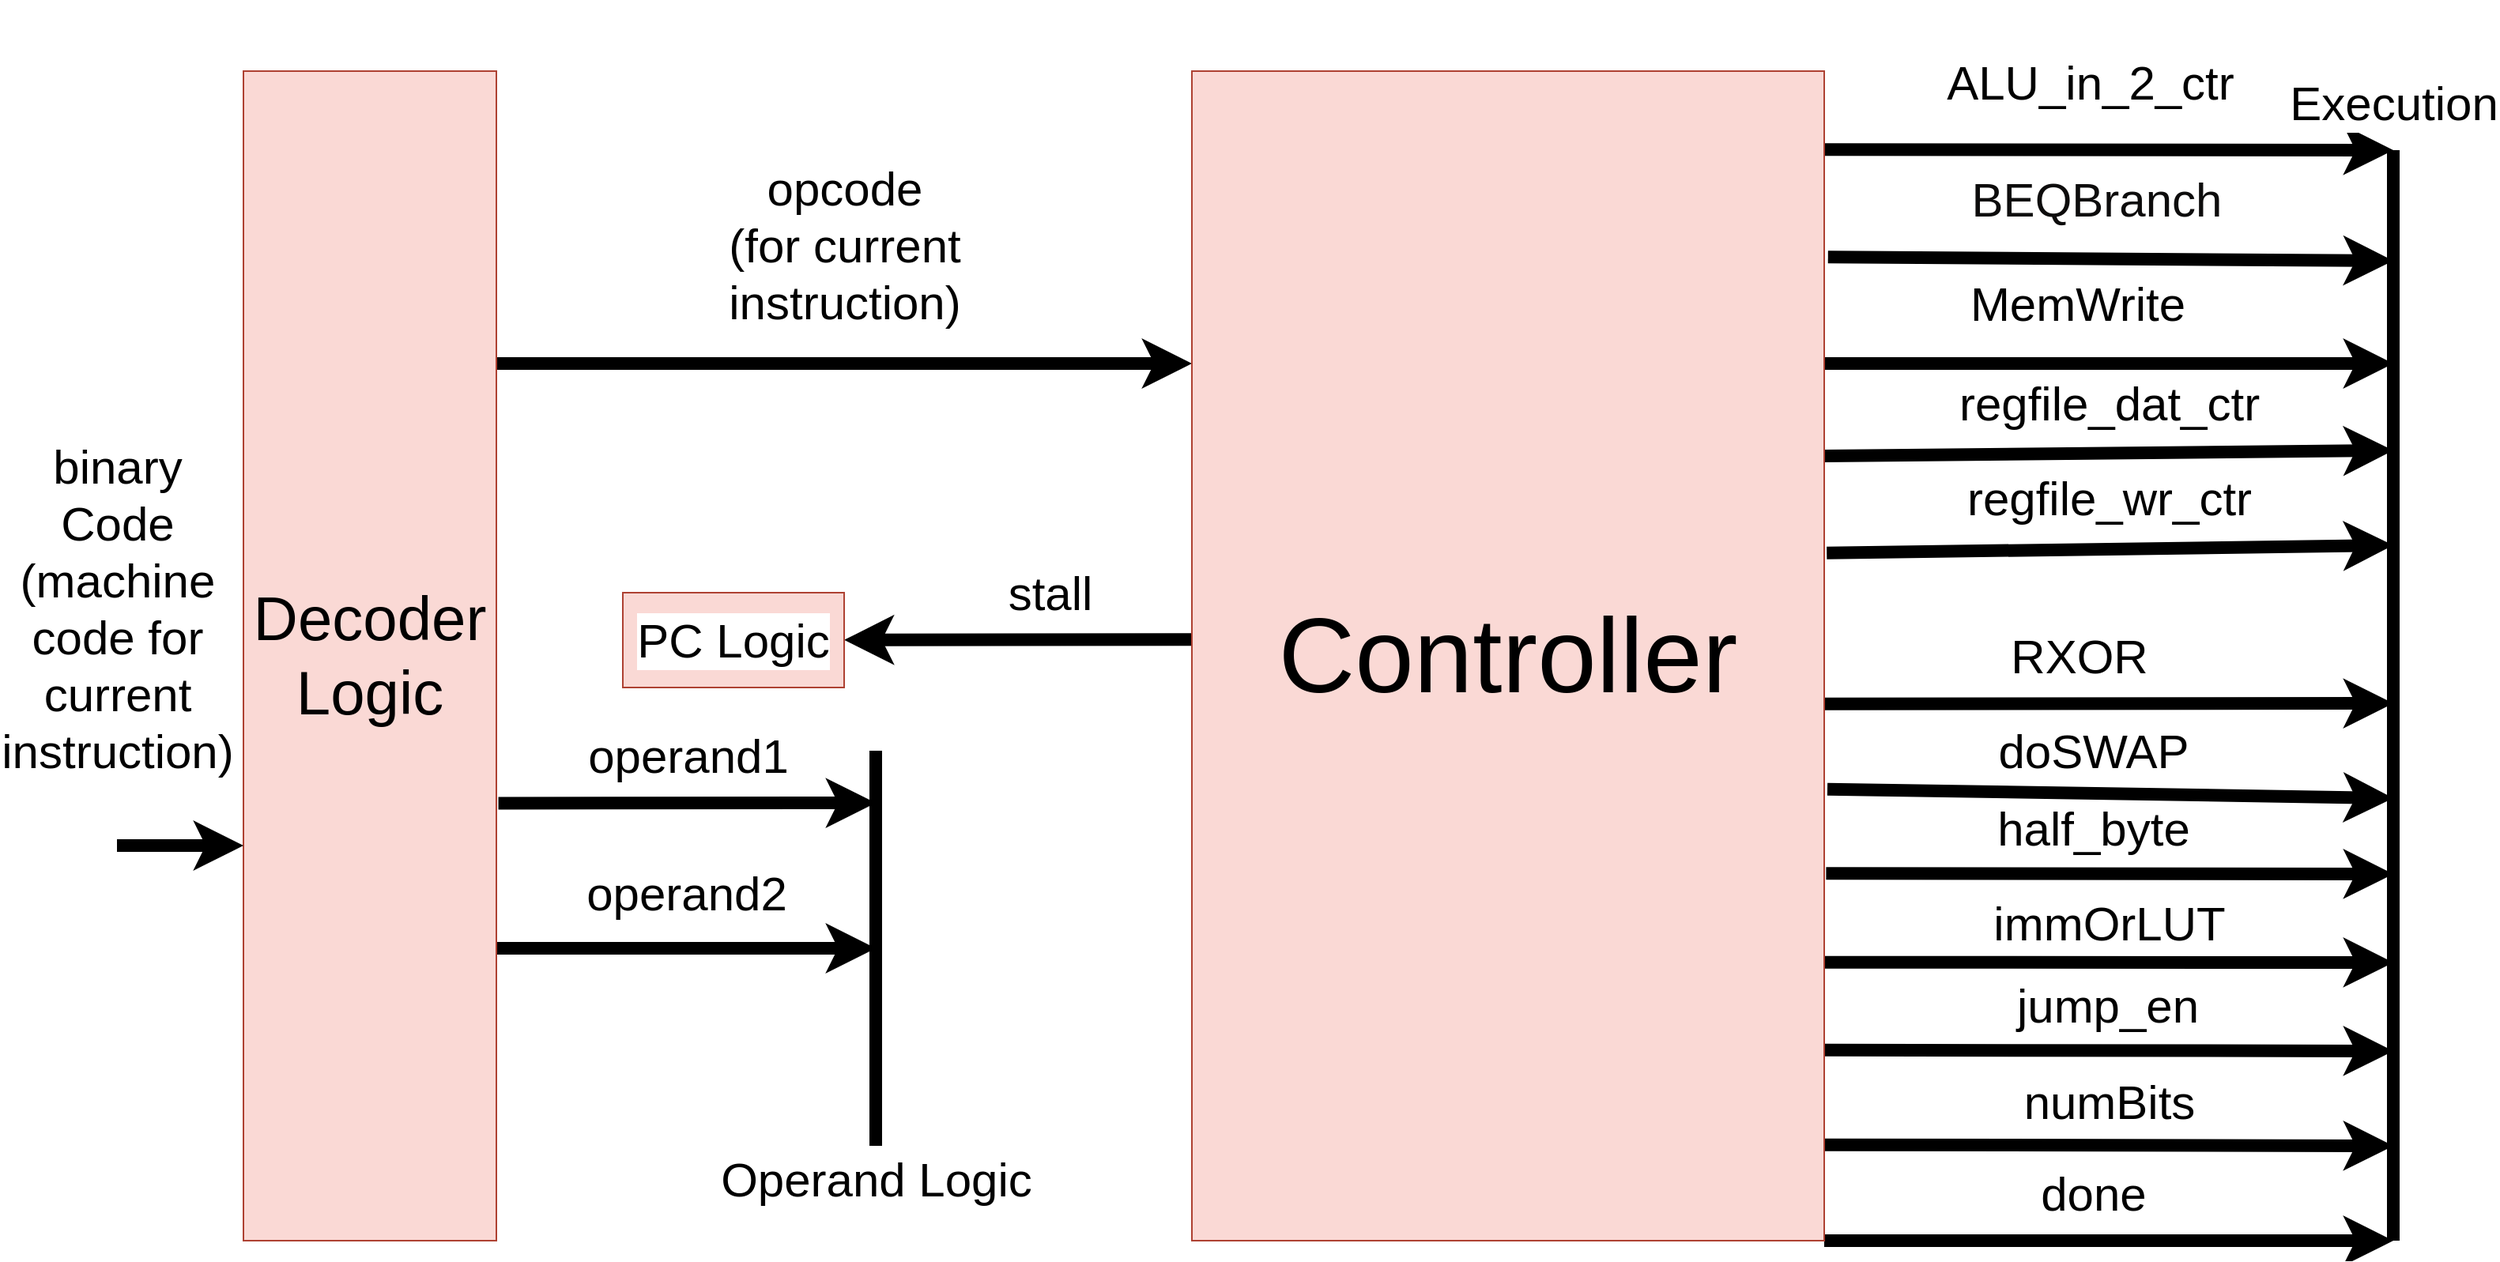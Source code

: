 <mxfile>
    <diagram id="098eHZF7Cydyx2ns6ltT" name="Page-1">
        <mxGraphModel dx="1937" dy="1620" grid="1" gridSize="10" guides="1" tooltips="1" connect="1" arrows="1" fold="1" page="1" pageScale="1" pageWidth="1600" pageHeight="900" background="#ffffff" math="0" shadow="0">
            <root>
                <mxCell id="0"/>
                <mxCell id="1" parent="0"/>
                <mxCell id="4" value="operand1" style="edgeStyle=none;html=1;labelBackgroundColor=none;strokeColor=#000000;strokeWidth=8;fontSize=30;fontColor=#000000;exitX=1.008;exitY=0.626;exitDx=0;exitDy=0;exitPerimeter=0;" edge="1" parent="1" source="2">
                    <mxGeometry y="30" relative="1" as="geometry">
                        <mxPoint x="560" y="543" as="targetPoint"/>
                        <mxPoint as="offset"/>
                    </mxGeometry>
                </mxCell>
                <mxCell id="5" value="operand2" style="edgeStyle=none;html=1;exitX=1;exitY=0.75;exitDx=0;exitDy=0;labelBackgroundColor=none;strokeColor=#000000;strokeWidth=8;fontSize=30;fontColor=#000000;" edge="1" parent="1" source="2">
                    <mxGeometry x="0.001" y="35" relative="1" as="geometry">
                        <mxPoint x="560" y="635" as="targetPoint"/>
                        <mxPoint as="offset"/>
                    </mxGeometry>
                </mxCell>
                <mxCell id="10" value="opcode&lt;br&gt;(for current&lt;br&gt;instruction)" style="edgeStyle=none;html=1;exitX=1;exitY=0.25;exitDx=0;exitDy=0;entryX=0;entryY=0.25;entryDx=0;entryDy=0;labelBackgroundColor=none;strokeColor=#000000;strokeWidth=8;fontSize=30;fontColor=#000000;" edge="1" parent="1" source="2" target="9">
                    <mxGeometry y="75" relative="1" as="geometry">
                        <mxPoint as="offset"/>
                    </mxGeometry>
                </mxCell>
                <mxCell id="2" value="&lt;font color=&quot;#000000&quot; style=&quot;font-size: 39px;&quot;&gt;Decoder&lt;br&gt;Logic&lt;br&gt;&lt;/font&gt;" style="whiteSpace=wrap;html=1;fillColor=#fad9d5;strokeColor=#ae4132;" vertex="1" parent="1">
                    <mxGeometry x="160" y="80" width="160" height="740" as="geometry"/>
                </mxCell>
                <mxCell id="3" value="&lt;font style=&quot;font-size: 30px;&quot; color=&quot;#000000&quot;&gt;&lt;span style=&quot;background-color: rgb(255, 255, 255);&quot;&gt;binary&lt;br&gt;Code&lt;br&gt;(machine&lt;br&gt;code for&lt;br&gt;current&lt;br&gt;instruction)&lt;/span&gt;&lt;br&gt;&lt;/font&gt;" style="edgeStyle=none;orthogonalLoop=1;jettySize=auto;html=1;strokeWidth=8;strokeColor=#000000;" edge="1" parent="1">
                    <mxGeometry x="-1" y="150" width="80" relative="1" as="geometry">
                        <mxPoint x="80" y="570" as="sourcePoint"/>
                        <mxPoint x="160" y="570" as="targetPoint"/>
                        <Array as="points"/>
                        <mxPoint as="offset"/>
                    </mxGeometry>
                </mxCell>
                <mxCell id="7" value="" style="edgeStyle=none;orthogonalLoop=1;jettySize=auto;html=1;labelBackgroundColor=none;strokeColor=#000000;strokeWidth=8;fontSize=30;fontColor=#000000;endArrow=none;endFill=0;" edge="1" parent="1">
                    <mxGeometry width="80" relative="1" as="geometry">
                        <mxPoint x="560" y="510" as="sourcePoint"/>
                        <mxPoint x="560" y="760" as="targetPoint"/>
                        <Array as="points"/>
                    </mxGeometry>
                </mxCell>
                <mxCell id="8" value="&lt;span style=&quot;background-color: rgb(255, 255, 255);&quot;&gt;Operand Logic&lt;/span&gt;" style="edgeLabel;html=1;align=center;verticalAlign=middle;resizable=0;points=[];fontSize=30;fontColor=#000000;" vertex="1" connectable="0" parent="7">
                    <mxGeometry x="0.326" y="-4" relative="1" as="geometry">
                        <mxPoint x="4" y="105" as="offset"/>
                    </mxGeometry>
                </mxCell>
                <mxCell id="13" style="edgeStyle=none;html=1;exitX=1.001;exitY=0.067;exitDx=0;exitDy=0;labelBackgroundColor=none;strokeColor=#000000;strokeWidth=8;fontSize=67;fontColor=#000000;endArrow=classic;endFill=1;exitPerimeter=0;" edge="1" parent="1" source="9">
                    <mxGeometry relative="1" as="geometry">
                        <mxPoint x="1520" y="130" as="targetPoint"/>
                    </mxGeometry>
                </mxCell>
                <mxCell id="14" value="&lt;font style=&quot;font-size: 30px; background-color: rgb(255, 255, 255);&quot;&gt;ALU_in_2_ctr&lt;/font&gt;" style="edgeLabel;html=1;align=center;verticalAlign=middle;resizable=0;points=[];fontSize=67;fontColor=#000000;" vertex="1" connectable="0" parent="13">
                    <mxGeometry x="-0.069" y="12" relative="1" as="geometry">
                        <mxPoint y="-43" as="offset"/>
                    </mxGeometry>
                </mxCell>
                <mxCell id="19" value="&lt;font color=&quot;#0d0c0c&quot; style=&quot;font-size: 30px; background-color: rgb(255, 255, 255);&quot;&gt;BEQBranch&lt;/font&gt;" style="edgeStyle=none;html=1;strokeWidth=8;strokeColor=#000000;exitX=1.006;exitY=0.159;exitDx=0;exitDy=0;exitPerimeter=0;" edge="1" parent="1" source="9">
                    <mxGeometry x="-0.054" y="38" relative="1" as="geometry">
                        <mxPoint x="1520" y="200" as="targetPoint"/>
                        <mxPoint x="1159" y="227" as="sourcePoint"/>
                        <mxPoint as="offset"/>
                    </mxGeometry>
                </mxCell>
                <mxCell id="20" style="edgeStyle=none;html=1;labelBackgroundColor=#FFFFFF;strokeColor=#000000;strokeWidth=8;fontSize=30;fontColor=#000000;exitX=1;exitY=0.25;exitDx=0;exitDy=0;" edge="1" parent="1" source="9">
                    <mxGeometry relative="1" as="geometry">
                        <mxPoint x="1520" y="265" as="targetPoint"/>
                        <mxPoint x="1161" y="297" as="sourcePoint"/>
                    </mxGeometry>
                </mxCell>
                <mxCell id="21" value="&lt;span style=&quot;background-color: rgb(255, 255, 255);&quot;&gt;MemWrite&lt;/span&gt;" style="edgeLabel;html=1;align=center;verticalAlign=middle;resizable=0;points=[];fontSize=30;fontColor=#000000;" vertex="1" connectable="0" parent="20">
                    <mxGeometry x="-0.098" y="10" relative="1" as="geometry">
                        <mxPoint x="-3" y="-28" as="offset"/>
                    </mxGeometry>
                </mxCell>
                <mxCell id="22" style="edgeStyle=none;html=1;labelBackgroundColor=#FFFFFF;strokeColor=#000000;strokeWidth=8;fontSize=30;fontColor=#000000;exitX=1.001;exitY=0.541;exitDx=0;exitDy=0;exitPerimeter=0;" edge="1" parent="1" source="9">
                    <mxGeometry relative="1" as="geometry">
                        <mxPoint x="1520" y="480" as="targetPoint"/>
                        <mxPoint x="1150" y="380" as="sourcePoint"/>
                    </mxGeometry>
                </mxCell>
                <mxCell id="23" value="&lt;span style=&quot;background-color: rgb(255, 255, 255);&quot;&gt;RXOR&lt;/span&gt;" style="edgeLabel;html=1;align=center;verticalAlign=middle;resizable=0;points=[];fontSize=30;fontColor=#000000;" vertex="1" connectable="0" parent="22">
                    <mxGeometry x="-0.166" y="-1" relative="1" as="geometry">
                        <mxPoint x="10" y="-31" as="offset"/>
                    </mxGeometry>
                </mxCell>
                <mxCell id="24" value="doSWAP" style="edgeStyle=none;html=1;labelBackgroundColor=#FFFFFF;strokeColor=#000000;strokeWidth=8;fontSize=30;fontColor=#000000;exitX=1.005;exitY=0.614;exitDx=0;exitDy=0;exitPerimeter=0;" edge="1" parent="1" source="9">
                    <mxGeometry x="-0.064" y="27" relative="1" as="geometry">
                        <mxPoint x="1520" y="540" as="targetPoint"/>
                        <mxPoint x="1160" y="450" as="sourcePoint"/>
                        <mxPoint as="offset"/>
                    </mxGeometry>
                </mxCell>
                <mxCell id="25" value="half_byte" style="edgeStyle=none;html=1;labelBackgroundColor=#FFFFFF;strokeColor=#000000;strokeWidth=8;fontSize=30;fontColor=#000000;exitX=1.003;exitY=0.686;exitDx=0;exitDy=0;exitPerimeter=0;" edge="1" parent="1" source="9">
                    <mxGeometry x="-0.061" y="29" relative="1" as="geometry">
                        <mxPoint x="1520" y="588" as="targetPoint"/>
                        <mxPoint x="1162" y="518" as="sourcePoint"/>
                        <mxPoint as="offset"/>
                    </mxGeometry>
                </mxCell>
                <mxCell id="26" value="immOrLUT" style="edgeStyle=none;html=1;labelBackgroundColor=#FFFFFF;strokeColor=#000000;strokeWidth=8;fontSize=30;fontColor=#000000;exitX=1;exitY=0.762;exitDx=0;exitDy=0;exitPerimeter=0;" edge="1" parent="1" source="9">
                    <mxGeometry x="-0.004" y="25" relative="1" as="geometry">
                        <mxPoint x="1520" y="644" as="targetPoint"/>
                        <mxPoint x="1162" y="595" as="sourcePoint"/>
                        <mxPoint as="offset"/>
                    </mxGeometry>
                </mxCell>
                <mxCell id="27" value="done" style="edgeStyle=none;html=1;exitX=1;exitY=1;exitDx=0;exitDy=0;labelBackgroundColor=#FFFFFF;strokeColor=#000000;strokeWidth=8;fontSize=30;fontColor=#000000;" edge="1" parent="1" source="9">
                    <mxGeometry x="-0.056" y="30" relative="1" as="geometry">
                        <mxPoint x="1520" y="820" as="targetPoint"/>
                        <mxPoint as="offset"/>
                    </mxGeometry>
                </mxCell>
                <mxCell id="28" value="jump_en" style="edgeStyle=none;html=1;exitX=0.998;exitY=0.837;exitDx=0;exitDy=0;labelBackgroundColor=#FFFFFF;strokeColor=#000000;strokeWidth=8;fontSize=30;fontColor=#000000;exitPerimeter=0;" edge="1" parent="1" source="9">
                    <mxGeometry x="-0.006" y="29" relative="1" as="geometry">
                        <mxPoint x="1520" y="700" as="targetPoint"/>
                        <mxPoint as="offset"/>
                    </mxGeometry>
                </mxCell>
                <mxCell id="29" value="numBits" style="edgeStyle=none;html=1;labelBackgroundColor=#FFFFFF;strokeColor=#000000;strokeWidth=8;fontSize=30;fontColor=#000000;exitX=1.001;exitY=0.918;exitDx=0;exitDy=0;exitPerimeter=0;" edge="1" parent="1" source="9">
                    <mxGeometry x="-0.002" y="28" relative="1" as="geometry">
                        <mxPoint x="1520" y="760" as="targetPoint"/>
                        <mxPoint x="1160" y="736" as="sourcePoint"/>
                        <mxPoint as="offset"/>
                    </mxGeometry>
                </mxCell>
                <mxCell id="30" value="regfile_dat_ctr" style="edgeStyle=none;html=1;labelBackgroundColor=#FFFFFF;strokeColor=#000000;strokeWidth=8;fontSize=30;fontColor=#000000;exitX=1.001;exitY=0.329;exitDx=0;exitDy=0;exitPerimeter=0;" edge="1" parent="1" source="9">
                    <mxGeometry x="0.001" y="32" relative="1" as="geometry">
                        <mxPoint x="1520" y="320" as="targetPoint"/>
                        <mxPoint as="offset"/>
                    </mxGeometry>
                </mxCell>
                <mxCell id="31" value="regfile_wr_ctr" style="edgeStyle=none;html=1;exitX=1.004;exitY=0.412;exitDx=0;exitDy=0;labelBackgroundColor=#FFFFFF;strokeColor=#000000;strokeWidth=8;fontSize=30;fontColor=#000000;exitPerimeter=0;" edge="1" parent="1" source="9">
                    <mxGeometry x="-0.002" y="32" relative="1" as="geometry">
                        <mxPoint x="1520" y="380" as="targetPoint"/>
                        <mxPoint as="offset"/>
                    </mxGeometry>
                </mxCell>
                <mxCell id="33" style="edgeStyle=none;html=1;exitX=0;exitY=0.486;exitDx=0;exitDy=0;labelBackgroundColor=#FFFFFF;strokeColor=#000000;strokeWidth=8;fontSize=30;fontColor=#000000;exitPerimeter=0;" edge="1" parent="1" source="9" target="32">
                    <mxGeometry relative="1" as="geometry"/>
                </mxCell>
                <mxCell id="34" value="&lt;span style=&quot;background-color: rgb(255, 255, 255);&quot;&gt;stall&lt;/span&gt;" style="edgeLabel;html=1;align=center;verticalAlign=middle;resizable=0;points=[];fontSize=30;fontColor=#000000;" vertex="1" connectable="0" parent="33">
                    <mxGeometry x="-0.178" y="-8" relative="1" as="geometry">
                        <mxPoint y="-22" as="offset"/>
                    </mxGeometry>
                </mxCell>
                <mxCell id="9" value="&lt;font style=&quot;font-size: 67px;&quot; color=&quot;#000000&quot;&gt;Controller&lt;/font&gt;" style="whiteSpace=wrap;html=1;labelBackgroundColor=none;fontSize=30;fillColor=#fad9d5;strokeColor=#ae4132;" vertex="1" parent="1">
                    <mxGeometry x="760" y="80" width="400" height="740" as="geometry"/>
                </mxCell>
                <mxCell id="11" value="" style="edgeStyle=none;orthogonalLoop=1;jettySize=auto;html=1;labelBackgroundColor=none;strokeColor=#000000;strokeWidth=8;fontSize=30;fontColor=#000000;endArrow=none;endFill=0;" edge="1" parent="1">
                    <mxGeometry width="80" relative="1" as="geometry">
                        <mxPoint x="1520" y="130" as="sourcePoint"/>
                        <mxPoint x="1520" y="820" as="targetPoint"/>
                        <Array as="points"/>
                    </mxGeometry>
                </mxCell>
                <mxCell id="12" value="&lt;span style=&quot;background-color: rgb(255, 255, 255);&quot;&gt;Execution&lt;/span&gt;" style="edgeLabel;html=1;align=center;verticalAlign=middle;resizable=0;points=[];fontSize=30;fontColor=#000000;" vertex="1" connectable="0" parent="11">
                    <mxGeometry x="0.326" y="-4" relative="1" as="geometry">
                        <mxPoint x="4" y="-488" as="offset"/>
                    </mxGeometry>
                </mxCell>
                <mxCell id="32" value="&lt;font color=&quot;#000000&quot;&gt;PC Logic&lt;/font&gt;" style="whiteSpace=wrap;html=1;labelBackgroundColor=#FFFFFF;fontSize=30;fillColor=#fad9d5;strokeColor=#ae4132;" vertex="1" parent="1">
                    <mxGeometry x="400" y="410" width="140" height="60" as="geometry"/>
                </mxCell>
            </root>
        </mxGraphModel>
    </diagram>
</mxfile>